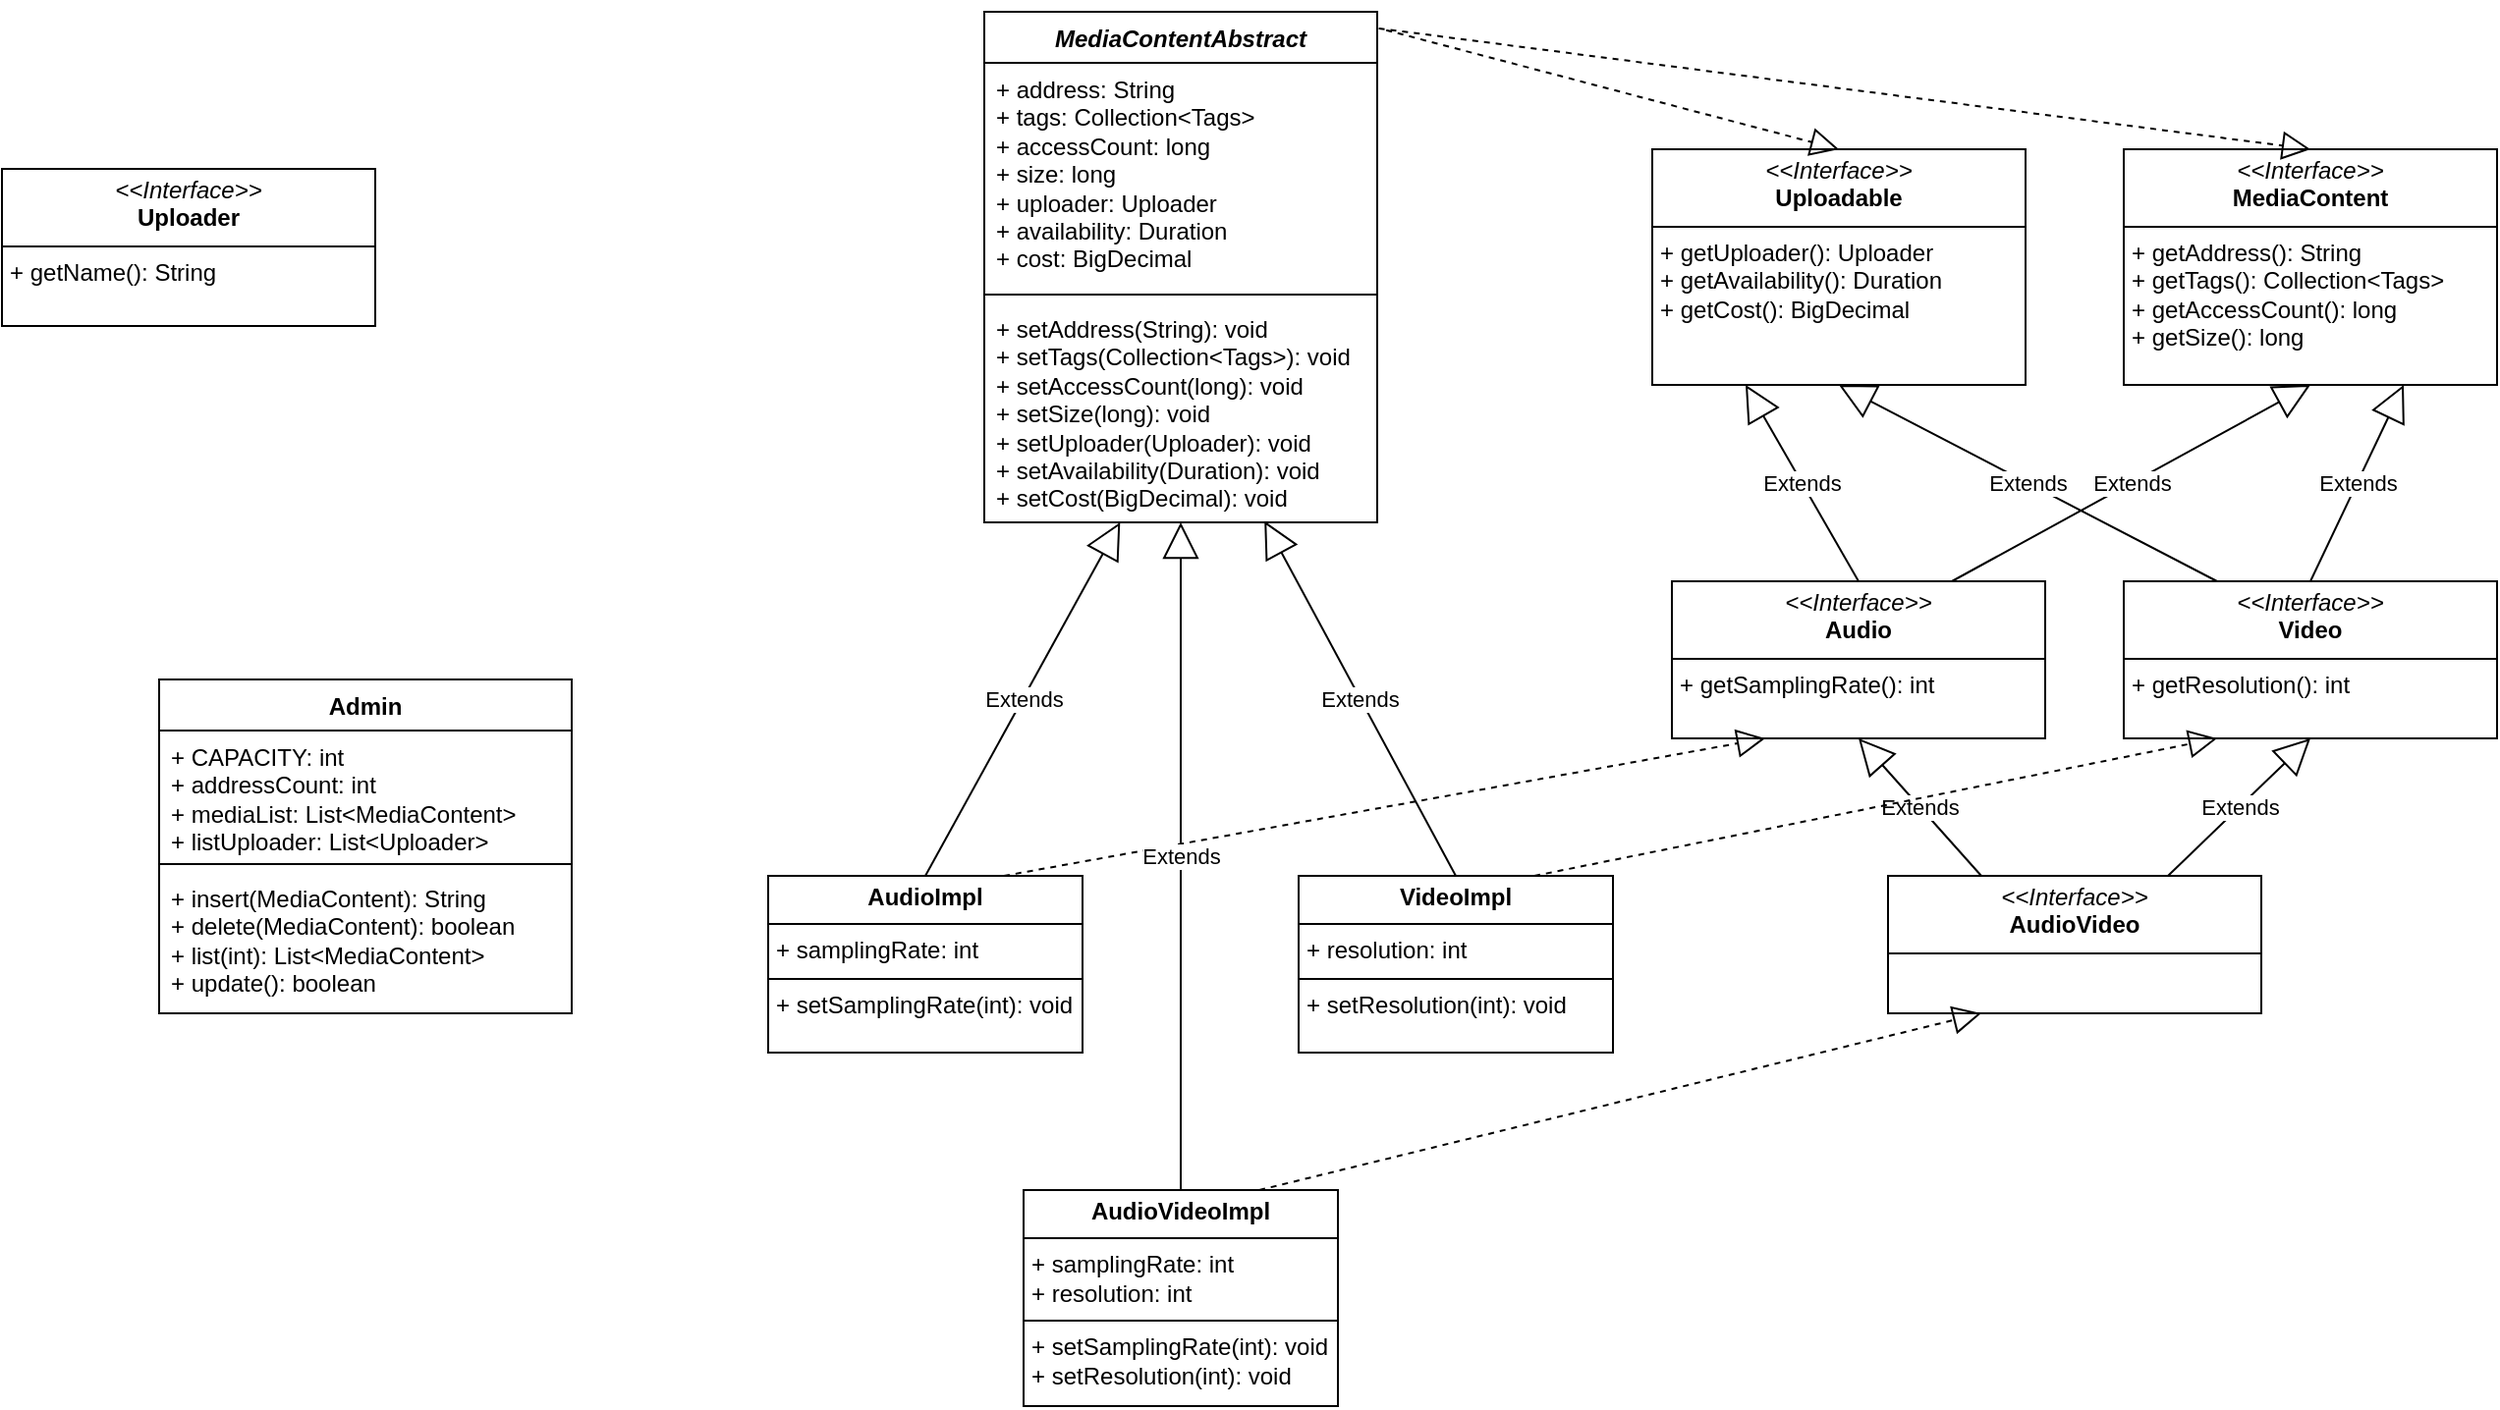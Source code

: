 <mxfile version="24.2.3" type="github">
  <diagram name="Page-1" id="6133507b-19e7-1e82-6fc7-422aa6c4b21f">
    <mxGraphModel dx="1272" dy="752" grid="1" gridSize="10" guides="1" tooltips="1" connect="1" arrows="1" fold="1" page="1" pageScale="1" pageWidth="1100" pageHeight="850" background="none" math="0" shadow="0">
      <root>
        <mxCell id="0" />
        <mxCell id="1" parent="0" />
        <mxCell id="_g1rf_pFKd1Ed4MJNkNQ-1" value="&lt;p style=&quot;margin:0px;margin-top:4px;text-align:center;&quot;&gt;&lt;i&gt;&amp;lt;&amp;lt;Interface&amp;gt;&amp;gt;&lt;/i&gt;&lt;br&gt;&lt;b&gt;MediaContent&lt;/b&gt;&lt;/p&gt;&lt;hr size=&quot;1&quot; style=&quot;border-style:solid;&quot;&gt;&lt;p style=&quot;margin:0px;margin-left:4px;&quot;&gt;&lt;/p&gt;&lt;p style=&quot;margin:0px;margin-left:4px;&quot;&gt;+ getAddress(): String&lt;br&gt;+ getTags(): Collection&amp;lt;Tags&amp;gt;&lt;/p&gt;&lt;p style=&quot;margin:0px;margin-left:4px;&quot;&gt;+ getAccessCount(): long&lt;/p&gt;&lt;p style=&quot;margin:0px;margin-left:4px;&quot;&gt;+ getSize(): long&lt;/p&gt;" style="verticalAlign=top;align=left;overflow=fill;html=1;whiteSpace=wrap;" parent="1" vertex="1">
          <mxGeometry x="1840" y="100" width="190" height="120" as="geometry" />
        </mxCell>
        <mxCell id="_g1rf_pFKd1Ed4MJNkNQ-2" value="&lt;p style=&quot;margin:0px;margin-top:4px;text-align:center;&quot;&gt;&lt;i&gt;&amp;lt;&amp;lt;Interface&amp;gt;&amp;gt;&lt;/i&gt;&lt;br&gt;&lt;b&gt;Audio&lt;/b&gt;&lt;/p&gt;&lt;hr size=&quot;1&quot; style=&quot;border-style:solid;&quot;&gt;&lt;p style=&quot;margin:0px;margin-left:4px;&quot;&gt;+ getSamplingRate(): int&lt;br&gt;&lt;/p&gt;" style="verticalAlign=top;align=left;overflow=fill;html=1;whiteSpace=wrap;" parent="1" vertex="1">
          <mxGeometry x="1610" y="320" width="190" height="80" as="geometry" />
        </mxCell>
        <mxCell id="_g1rf_pFKd1Ed4MJNkNQ-3" value="&lt;p style=&quot;margin:0px;margin-top:4px;text-align:center;&quot;&gt;&lt;i&gt;&amp;lt;&amp;lt;Interface&amp;gt;&amp;gt;&lt;/i&gt;&lt;br&gt;&lt;b&gt;Video&lt;/b&gt;&lt;/p&gt;&lt;hr size=&quot;1&quot; style=&quot;border-style:solid;&quot;&gt;&lt;p style=&quot;margin:0px;margin-left:4px;&quot;&gt;+ getResolution(): int&lt;br&gt;&lt;/p&gt;" style="verticalAlign=top;align=left;overflow=fill;html=1;whiteSpace=wrap;" parent="1" vertex="1">
          <mxGeometry x="1840" y="320" width="190" height="80" as="geometry" />
        </mxCell>
        <mxCell id="_g1rf_pFKd1Ed4MJNkNQ-4" value="&lt;p style=&quot;margin:0px;margin-top:4px;text-align:center;&quot;&gt;&lt;i&gt;&amp;lt;&amp;lt;Interface&amp;gt;&amp;gt;&lt;/i&gt;&lt;br&gt;&lt;b&gt;AudioVideo&lt;/b&gt;&lt;/p&gt;&lt;hr size=&quot;1&quot; style=&quot;border-style:solid;&quot;&gt;&lt;p style=&quot;margin:0px;margin-left:4px;&quot;&gt;&lt;br&gt;&lt;/p&gt;" style="verticalAlign=top;align=left;overflow=fill;html=1;whiteSpace=wrap;" parent="1" vertex="1">
          <mxGeometry x="1720" y="470" width="190" height="70" as="geometry" />
        </mxCell>
        <mxCell id="_g1rf_pFKd1Ed4MJNkNQ-5" value="&lt;p style=&quot;margin:0px;margin-top:4px;text-align:center;&quot;&gt;&lt;i&gt;&amp;lt;&amp;lt;Interface&amp;gt;&amp;gt;&lt;/i&gt;&lt;br&gt;&lt;b&gt;Uploadable&lt;/b&gt;&lt;/p&gt;&lt;hr size=&quot;1&quot; style=&quot;border-style:solid;&quot;&gt;&lt;p style=&quot;margin:0px;margin-left:4px;&quot;&gt;&lt;/p&gt;&lt;p style=&quot;margin:0px;margin-left:4px;&quot;&gt;+ getUploader(): Uploader&lt;br&gt;+ getAvailability(): Duration&lt;/p&gt;&lt;p style=&quot;margin:0px;margin-left:4px;&quot;&gt;+ getCost(): BigDecimal&lt;/p&gt;" style="verticalAlign=top;align=left;overflow=fill;html=1;whiteSpace=wrap;" parent="1" vertex="1">
          <mxGeometry x="1600" y="100" width="190" height="120" as="geometry" />
        </mxCell>
        <mxCell id="_g1rf_pFKd1Ed4MJNkNQ-6" value="Extends" style="endArrow=block;endSize=16;endFill=0;html=1;rounded=0;entryX=0.25;entryY=1;entryDx=0;entryDy=0;exitX=0.5;exitY=0;exitDx=0;exitDy=0;" parent="1" source="_g1rf_pFKd1Ed4MJNkNQ-2" target="_g1rf_pFKd1Ed4MJNkNQ-5" edge="1">
          <mxGeometry width="160" relative="1" as="geometry">
            <mxPoint x="1610" y="460" as="sourcePoint" />
            <mxPoint x="1720" y="360" as="targetPoint" />
          </mxGeometry>
        </mxCell>
        <mxCell id="_g1rf_pFKd1Ed4MJNkNQ-8" value="Extends" style="endArrow=block;endSize=16;endFill=0;html=1;rounded=0;entryX=0.5;entryY=1;entryDx=0;entryDy=0;exitX=0.25;exitY=0;exitDx=0;exitDy=0;" parent="1" source="_g1rf_pFKd1Ed4MJNkNQ-3" target="_g1rf_pFKd1Ed4MJNkNQ-5" edge="1">
          <mxGeometry width="160" relative="1" as="geometry">
            <mxPoint x="1560" y="360" as="sourcePoint" />
            <mxPoint x="1720" y="360" as="targetPoint" />
          </mxGeometry>
        </mxCell>
        <mxCell id="_g1rf_pFKd1Ed4MJNkNQ-9" value="Extends" style="endArrow=block;endSize=16;endFill=0;html=1;rounded=0;entryX=0.5;entryY=1;entryDx=0;entryDy=0;exitX=0.75;exitY=0;exitDx=0;exitDy=0;" parent="1" source="_g1rf_pFKd1Ed4MJNkNQ-2" target="_g1rf_pFKd1Ed4MJNkNQ-1" edge="1">
          <mxGeometry width="160" relative="1" as="geometry">
            <mxPoint x="1560" y="360" as="sourcePoint" />
            <mxPoint x="1720" y="360" as="targetPoint" />
          </mxGeometry>
        </mxCell>
        <mxCell id="_g1rf_pFKd1Ed4MJNkNQ-10" value="Extends" style="endArrow=block;endSize=16;endFill=0;html=1;rounded=0;entryX=0.75;entryY=1;entryDx=0;entryDy=0;exitX=0.5;exitY=0;exitDx=0;exitDy=0;" parent="1" source="_g1rf_pFKd1Ed4MJNkNQ-3" target="_g1rf_pFKd1Ed4MJNkNQ-1" edge="1">
          <mxGeometry width="160" relative="1" as="geometry">
            <mxPoint x="1560" y="360" as="sourcePoint" />
            <mxPoint x="1720" y="360" as="targetPoint" />
          </mxGeometry>
        </mxCell>
        <mxCell id="_g1rf_pFKd1Ed4MJNkNQ-11" value="Extends" style="endArrow=block;endSize=16;endFill=0;html=1;rounded=0;entryX=0.5;entryY=1;entryDx=0;entryDy=0;exitX=0.25;exitY=0;exitDx=0;exitDy=0;" parent="1" source="_g1rf_pFKd1Ed4MJNkNQ-4" target="_g1rf_pFKd1Ed4MJNkNQ-2" edge="1">
          <mxGeometry width="160" relative="1" as="geometry">
            <mxPoint x="1560" y="360" as="sourcePoint" />
            <mxPoint x="1720" y="360" as="targetPoint" />
          </mxGeometry>
        </mxCell>
        <mxCell id="_g1rf_pFKd1Ed4MJNkNQ-12" value="Extends" style="endArrow=block;endSize=16;endFill=0;html=1;rounded=0;entryX=0.5;entryY=1;entryDx=0;entryDy=0;exitX=0.75;exitY=0;exitDx=0;exitDy=0;" parent="1" source="_g1rf_pFKd1Ed4MJNkNQ-4" target="_g1rf_pFKd1Ed4MJNkNQ-3" edge="1">
          <mxGeometry width="160" relative="1" as="geometry">
            <mxPoint x="1560" y="360" as="sourcePoint" />
            <mxPoint x="1720" y="360" as="targetPoint" />
          </mxGeometry>
        </mxCell>
        <mxCell id="_g1rf_pFKd1Ed4MJNkNQ-13" value="&lt;p style=&quot;margin:0px;margin-top:4px;text-align:center;&quot;&gt;&lt;i&gt;&amp;lt;&amp;lt;Interface&amp;gt;&amp;gt;&lt;/i&gt;&lt;br&gt;&lt;b&gt;Uploader&lt;/b&gt;&lt;/p&gt;&lt;hr size=&quot;1&quot; style=&quot;border-style:solid;&quot;&gt;&lt;p style=&quot;margin:0px;margin-left:4px;&quot;&gt;+ getName(): String&lt;br&gt;&lt;/p&gt;" style="verticalAlign=top;align=left;overflow=fill;html=1;whiteSpace=wrap;" parent="1" vertex="1">
          <mxGeometry x="760" y="110" width="190" height="80" as="geometry" />
        </mxCell>
        <mxCell id="nknM8wxPxXXfrUaLq7Xt-1" value="Admin" style="swimlane;fontStyle=1;align=center;verticalAlign=top;childLayout=stackLayout;horizontal=1;startSize=26;horizontalStack=0;resizeParent=1;resizeParentMax=0;resizeLast=0;collapsible=1;marginBottom=0;whiteSpace=wrap;html=1;" vertex="1" parent="1">
          <mxGeometry x="840" y="370" width="210" height="170" as="geometry" />
        </mxCell>
        <mxCell id="nknM8wxPxXXfrUaLq7Xt-2" value="+ CAPACITY: int&lt;div&gt;+ addressCount: int&lt;/div&gt;&lt;div&gt;+ mediaList: List&amp;lt;MediaContent&amp;gt;&lt;/div&gt;&lt;div&gt;+ listUploader: List&amp;lt;Uploader&amp;gt;&lt;/div&gt;" style="text;strokeColor=none;fillColor=none;align=left;verticalAlign=top;spacingLeft=4;spacingRight=4;overflow=hidden;rotatable=0;points=[[0,0.5],[1,0.5]];portConstraint=eastwest;whiteSpace=wrap;html=1;" vertex="1" parent="nknM8wxPxXXfrUaLq7Xt-1">
          <mxGeometry y="26" width="210" height="64" as="geometry" />
        </mxCell>
        <mxCell id="nknM8wxPxXXfrUaLq7Xt-3" value="" style="line;strokeWidth=1;fillColor=none;align=left;verticalAlign=middle;spacingTop=-1;spacingLeft=3;spacingRight=3;rotatable=0;labelPosition=right;points=[];portConstraint=eastwest;strokeColor=inherit;" vertex="1" parent="nknM8wxPxXXfrUaLq7Xt-1">
          <mxGeometry y="90" width="210" height="8" as="geometry" />
        </mxCell>
        <mxCell id="nknM8wxPxXXfrUaLq7Xt-4" value="+ insert(MediaContent): String&lt;div&gt;+ delete(MediaContent): boolean&lt;/div&gt;&lt;div&gt;+ list(int): List&amp;lt;MediaContent&amp;gt;&lt;/div&gt;&lt;div&gt;+ update(): boolean&lt;/div&gt;" style="text;strokeColor=none;fillColor=none;align=left;verticalAlign=top;spacingLeft=4;spacingRight=4;overflow=hidden;rotatable=0;points=[[0,0.5],[1,0.5]];portConstraint=eastwest;whiteSpace=wrap;html=1;" vertex="1" parent="nknM8wxPxXXfrUaLq7Xt-1">
          <mxGeometry y="98" width="210" height="72" as="geometry" />
        </mxCell>
        <mxCell id="nknM8wxPxXXfrUaLq7Xt-6" value="&lt;i&gt;MediaContentAbstract&lt;/i&gt;" style="swimlane;fontStyle=1;align=center;verticalAlign=top;childLayout=stackLayout;horizontal=1;startSize=26;horizontalStack=0;resizeParent=1;resizeParentMax=0;resizeLast=0;collapsible=1;marginBottom=0;whiteSpace=wrap;html=1;" vertex="1" parent="1">
          <mxGeometry x="1260" y="30" width="200" height="260" as="geometry" />
        </mxCell>
        <mxCell id="nknM8wxPxXXfrUaLq7Xt-7" value="+ address: String&lt;div&gt;+ tags: Collection&amp;lt;Tags&amp;gt;&lt;/div&gt;&lt;div&gt;+ accessCount: long&lt;/div&gt;&lt;div&gt;+ size: long&lt;/div&gt;&lt;div&gt;+ uploader: Uploader&lt;/div&gt;&lt;div&gt;+ availability: Duration&lt;/div&gt;&lt;div&gt;+ cost: BigDecimal&lt;/div&gt;" style="text;strokeColor=none;fillColor=none;align=left;verticalAlign=top;spacingLeft=4;spacingRight=4;overflow=hidden;rotatable=0;points=[[0,0.5],[1,0.5]];portConstraint=eastwest;whiteSpace=wrap;html=1;" vertex="1" parent="nknM8wxPxXXfrUaLq7Xt-6">
          <mxGeometry y="26" width="200" height="114" as="geometry" />
        </mxCell>
        <mxCell id="nknM8wxPxXXfrUaLq7Xt-8" value="" style="line;strokeWidth=1;fillColor=none;align=left;verticalAlign=middle;spacingTop=-1;spacingLeft=3;spacingRight=3;rotatable=0;labelPosition=right;points=[];portConstraint=eastwest;strokeColor=inherit;" vertex="1" parent="nknM8wxPxXXfrUaLq7Xt-6">
          <mxGeometry y="140" width="200" height="8" as="geometry" />
        </mxCell>
        <mxCell id="nknM8wxPxXXfrUaLq7Xt-9" value="+ setAddress(String): void&lt;div&gt;+ setTags(Collection&amp;lt;Tags&amp;gt;): void&lt;/div&gt;&lt;div&gt;+ setAccessCount(long): void&lt;/div&gt;&lt;div&gt;+ setSize(long): void&lt;/div&gt;&lt;div&gt;+ setUploader(Uploader): void&lt;/div&gt;&lt;div&gt;+ setAvailability(Duration): void&lt;/div&gt;&lt;div&gt;+ setCost(BigDecimal): void&lt;/div&gt;" style="text;strokeColor=none;fillColor=none;align=left;verticalAlign=top;spacingLeft=4;spacingRight=4;overflow=hidden;rotatable=0;points=[[0,0.5],[1,0.5]];portConstraint=eastwest;whiteSpace=wrap;html=1;" vertex="1" parent="nknM8wxPxXXfrUaLq7Xt-6">
          <mxGeometry y="148" width="200" height="112" as="geometry" />
        </mxCell>
        <mxCell id="nknM8wxPxXXfrUaLq7Xt-10" value="" style="endArrow=block;dashed=1;endFill=0;endSize=12;html=1;rounded=0;entryX=0.5;entryY=0;entryDx=0;entryDy=0;exitX=1.023;exitY=0.036;exitDx=0;exitDy=0;exitPerimeter=0;" edge="1" parent="1" source="nknM8wxPxXXfrUaLq7Xt-6" target="_g1rf_pFKd1Ed4MJNkNQ-5">
          <mxGeometry width="160" relative="1" as="geometry">
            <mxPoint x="1470" y="-110" as="sourcePoint" />
            <mxPoint x="1540" y="120" as="targetPoint" />
          </mxGeometry>
        </mxCell>
        <mxCell id="nknM8wxPxXXfrUaLq7Xt-11" value="" style="endArrow=block;dashed=1;endFill=0;endSize=12;html=1;rounded=0;exitX=1.004;exitY=-0.154;exitDx=0;exitDy=0;exitPerimeter=0;entryX=0.5;entryY=0;entryDx=0;entryDy=0;" edge="1" parent="1" source="nknM8wxPxXXfrUaLq7Xt-7" target="_g1rf_pFKd1Ed4MJNkNQ-1">
          <mxGeometry width="160" relative="1" as="geometry">
            <mxPoint x="1380" y="120" as="sourcePoint" />
            <mxPoint x="1540" y="120" as="targetPoint" />
          </mxGeometry>
        </mxCell>
        <mxCell id="nknM8wxPxXXfrUaLq7Xt-12" value="&lt;p style=&quot;margin:0px;margin-top:4px;text-align:center;&quot;&gt;&lt;b&gt;AudioImpl&lt;/b&gt;&lt;/p&gt;&lt;hr size=&quot;1&quot; style=&quot;border-style:solid;&quot;&gt;&lt;p style=&quot;margin:0px;margin-left:4px;&quot;&gt;+ samplingRate: int&lt;/p&gt;&lt;hr size=&quot;1&quot; style=&quot;border-style:solid;&quot;&gt;&lt;p style=&quot;margin:0px;margin-left:4px;&quot;&gt;+ setSamplingRate(int): void&lt;/p&gt;" style="verticalAlign=top;align=left;overflow=fill;html=1;whiteSpace=wrap;" vertex="1" parent="1">
          <mxGeometry x="1150" y="470" width="160" height="90" as="geometry" />
        </mxCell>
        <mxCell id="nknM8wxPxXXfrUaLq7Xt-13" value="&lt;p style=&quot;margin:0px;margin-top:4px;text-align:center;&quot;&gt;&lt;b&gt;VideoImpl&lt;/b&gt;&lt;/p&gt;&lt;hr size=&quot;1&quot; style=&quot;border-style:solid;&quot;&gt;&lt;p style=&quot;margin:0px;margin-left:4px;&quot;&gt;+ resolution: int&lt;/p&gt;&lt;hr size=&quot;1&quot; style=&quot;border-style:solid;&quot;&gt;&lt;p style=&quot;margin:0px;margin-left:4px;&quot;&gt;+ setResolution(int): void&lt;/p&gt;" style="verticalAlign=top;align=left;overflow=fill;html=1;whiteSpace=wrap;" vertex="1" parent="1">
          <mxGeometry x="1420" y="470" width="160" height="90" as="geometry" />
        </mxCell>
        <mxCell id="nknM8wxPxXXfrUaLq7Xt-14" value="&lt;p style=&quot;margin:0px;margin-top:4px;text-align:center;&quot;&gt;&lt;b&gt;AudioVideoImpl&lt;/b&gt;&lt;/p&gt;&lt;hr size=&quot;1&quot; style=&quot;border-style:solid;&quot;&gt;&lt;p style=&quot;margin:0px;margin-left:4px;&quot;&gt;+ samplingRate: int&lt;/p&gt;&lt;p style=&quot;margin:0px;margin-left:4px;&quot;&gt;+ resolution: int&lt;/p&gt;&lt;hr size=&quot;1&quot; style=&quot;border-style:solid;&quot;&gt;&lt;p style=&quot;margin:0px;margin-left:4px;&quot;&gt;+ setSamplingRate(int): void&lt;/p&gt;&lt;p style=&quot;margin:0px;margin-left:4px;&quot;&gt;+ setResolution(int): void&lt;/p&gt;" style="verticalAlign=top;align=left;overflow=fill;html=1;whiteSpace=wrap;" vertex="1" parent="1">
          <mxGeometry x="1280" y="630" width="160" height="110" as="geometry" />
        </mxCell>
        <mxCell id="nknM8wxPxXXfrUaLq7Xt-15" value="" style="endArrow=block;dashed=1;endFill=0;endSize=12;html=1;rounded=0;entryX=0.25;entryY=1;entryDx=0;entryDy=0;exitX=0.75;exitY=0;exitDx=0;exitDy=0;" edge="1" parent="1" source="nknM8wxPxXXfrUaLq7Xt-12" target="_g1rf_pFKd1Ed4MJNkNQ-2">
          <mxGeometry width="160" relative="1" as="geometry">
            <mxPoint x="1290" y="360" as="sourcePoint" />
            <mxPoint x="1450" y="360" as="targetPoint" />
          </mxGeometry>
        </mxCell>
        <mxCell id="nknM8wxPxXXfrUaLq7Xt-16" value="" style="endArrow=block;dashed=1;endFill=0;endSize=12;html=1;rounded=0;entryX=0.25;entryY=1;entryDx=0;entryDy=0;exitX=0.75;exitY=0;exitDx=0;exitDy=0;" edge="1" parent="1" source="nknM8wxPxXXfrUaLq7Xt-13" target="_g1rf_pFKd1Ed4MJNkNQ-3">
          <mxGeometry width="160" relative="1" as="geometry">
            <mxPoint x="1290" y="360" as="sourcePoint" />
            <mxPoint x="1450" y="360" as="targetPoint" />
          </mxGeometry>
        </mxCell>
        <mxCell id="nknM8wxPxXXfrUaLq7Xt-17" value="" style="endArrow=block;dashed=1;endFill=0;endSize=12;html=1;rounded=0;entryX=0.25;entryY=1;entryDx=0;entryDy=0;exitX=0.75;exitY=0;exitDx=0;exitDy=0;" edge="1" parent="1" source="nknM8wxPxXXfrUaLq7Xt-14" target="_g1rf_pFKd1Ed4MJNkNQ-4">
          <mxGeometry width="160" relative="1" as="geometry">
            <mxPoint x="1290" y="380" as="sourcePoint" />
            <mxPoint x="1450" y="380" as="targetPoint" />
          </mxGeometry>
        </mxCell>
        <mxCell id="nknM8wxPxXXfrUaLq7Xt-18" value="Extends" style="endArrow=block;endSize=16;endFill=0;html=1;rounded=0;exitX=0.5;exitY=0;exitDx=0;exitDy=0;" edge="1" parent="1" source="nknM8wxPxXXfrUaLq7Xt-12" target="nknM8wxPxXXfrUaLq7Xt-9">
          <mxGeometry width="160" relative="1" as="geometry">
            <mxPoint x="1290" y="380" as="sourcePoint" />
            <mxPoint x="1450" y="380" as="targetPoint" />
          </mxGeometry>
        </mxCell>
        <mxCell id="nknM8wxPxXXfrUaLq7Xt-19" value="Extends" style="endArrow=block;endSize=16;endFill=0;html=1;rounded=0;exitX=0.5;exitY=0;exitDx=0;exitDy=0;entryX=0.713;entryY=0.994;entryDx=0;entryDy=0;entryPerimeter=0;" edge="1" parent="1" source="nknM8wxPxXXfrUaLq7Xt-13" target="nknM8wxPxXXfrUaLq7Xt-9">
          <mxGeometry width="160" relative="1" as="geometry">
            <mxPoint x="1290" y="380" as="sourcePoint" />
            <mxPoint x="1370" y="290" as="targetPoint" />
          </mxGeometry>
        </mxCell>
        <mxCell id="nknM8wxPxXXfrUaLq7Xt-20" value="Extends" style="endArrow=block;endSize=16;endFill=0;html=1;rounded=0;exitX=0.5;exitY=0;exitDx=0;exitDy=0;" edge="1" parent="1" source="nknM8wxPxXXfrUaLq7Xt-14">
          <mxGeometry width="160" relative="1" as="geometry">
            <mxPoint x="1320" y="380" as="sourcePoint" />
            <mxPoint x="1360" y="290" as="targetPoint" />
          </mxGeometry>
        </mxCell>
      </root>
    </mxGraphModel>
  </diagram>
</mxfile>
